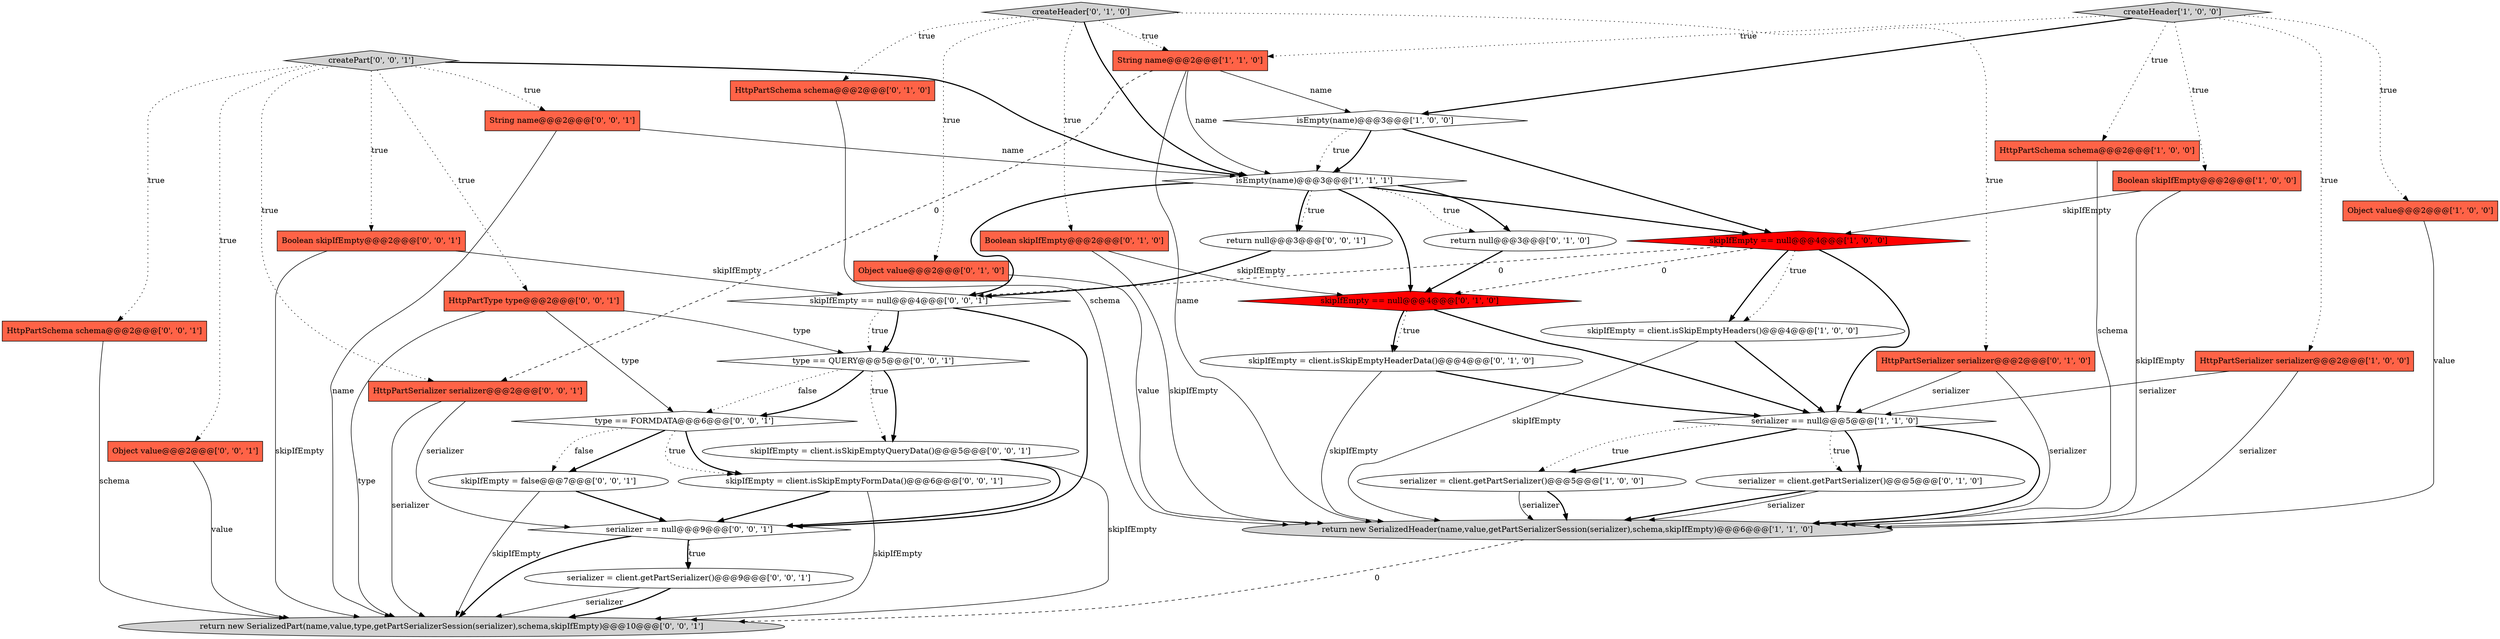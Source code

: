 digraph {
35 [style = filled, label = "createPart['0', '0', '1']", fillcolor = lightgray, shape = diamond image = "AAA0AAABBB3BBB"];
18 [style = filled, label = "Boolean skipIfEmpty@@@2@@@['0', '1', '0']", fillcolor = tomato, shape = box image = "AAA0AAABBB2BBB"];
8 [style = filled, label = "isEmpty(name)@@@3@@@['1', '0', '0']", fillcolor = white, shape = diamond image = "AAA0AAABBB1BBB"];
36 [style = filled, label = "skipIfEmpty = client.isSkipEmptyQueryData()@@@5@@@['0', '0', '1']", fillcolor = white, shape = ellipse image = "AAA0AAABBB3BBB"];
29 [style = filled, label = "HttpPartSchema schema@@@2@@@['0', '0', '1']", fillcolor = tomato, shape = box image = "AAA0AAABBB3BBB"];
10 [style = filled, label = "serializer == null@@@5@@@['1', '1', '0']", fillcolor = white, shape = diamond image = "AAA0AAABBB1BBB"];
26 [style = filled, label = "serializer == null@@@9@@@['0', '0', '1']", fillcolor = white, shape = diamond image = "AAA0AAABBB3BBB"];
11 [style = filled, label = "HttpPartSchema schema@@@2@@@['1', '0', '0']", fillcolor = tomato, shape = box image = "AAA0AAABBB1BBB"];
15 [style = filled, label = "HttpPartSchema schema@@@2@@@['0', '1', '0']", fillcolor = tomato, shape = box image = "AAA0AAABBB2BBB"];
34 [style = filled, label = "type == FORMDATA@@@6@@@['0', '0', '1']", fillcolor = white, shape = diamond image = "AAA0AAABBB3BBB"];
9 [style = filled, label = "isEmpty(name)@@@3@@@['1', '1', '1']", fillcolor = white, shape = diamond image = "AAA0AAABBB1BBB"];
27 [style = filled, label = "Object value@@@2@@@['0', '0', '1']", fillcolor = tomato, shape = box image = "AAA0AAABBB3BBB"];
7 [style = filled, label = "Boolean skipIfEmpty@@@2@@@['1', '0', '0']", fillcolor = tomato, shape = box image = "AAA0AAABBB1BBB"];
4 [style = filled, label = "createHeader['1', '0', '0']", fillcolor = lightgray, shape = diamond image = "AAA0AAABBB1BBB"];
3 [style = filled, label = "skipIfEmpty == null@@@4@@@['1', '0', '0']", fillcolor = red, shape = diamond image = "AAA1AAABBB1BBB"];
20 [style = filled, label = "return null@@@3@@@['0', '1', '0']", fillcolor = white, shape = ellipse image = "AAA0AAABBB2BBB"];
13 [style = filled, label = "createHeader['0', '1', '0']", fillcolor = lightgray, shape = diamond image = "AAA0AAABBB2BBB"];
25 [style = filled, label = "Boolean skipIfEmpty@@@2@@@['0', '0', '1']", fillcolor = tomato, shape = box image = "AAA0AAABBB3BBB"];
38 [style = filled, label = "return null@@@3@@@['0', '0', '1']", fillcolor = white, shape = ellipse image = "AAA0AAABBB3BBB"];
0 [style = filled, label = "skipIfEmpty = client.isSkipEmptyHeaders()@@@4@@@['1', '0', '0']", fillcolor = white, shape = ellipse image = "AAA0AAABBB1BBB"];
33 [style = filled, label = "skipIfEmpty == null@@@4@@@['0', '0', '1']", fillcolor = white, shape = diamond image = "AAA0AAABBB3BBB"];
24 [style = filled, label = "String name@@@2@@@['0', '0', '1']", fillcolor = tomato, shape = box image = "AAA0AAABBB3BBB"];
30 [style = filled, label = "skipIfEmpty = false@@@7@@@['0', '0', '1']", fillcolor = white, shape = ellipse image = "AAA0AAABBB3BBB"];
32 [style = filled, label = "HttpPartSerializer serializer@@@2@@@['0', '0', '1']", fillcolor = tomato, shape = box image = "AAA0AAABBB3BBB"];
31 [style = filled, label = "HttpPartType type@@@2@@@['0', '0', '1']", fillcolor = tomato, shape = box image = "AAA0AAABBB3BBB"];
12 [style = filled, label = "String name@@@2@@@['1', '1', '0']", fillcolor = tomato, shape = box image = "AAA0AAABBB1BBB"];
1 [style = filled, label = "HttpPartSerializer serializer@@@2@@@['1', '0', '0']", fillcolor = tomato, shape = box image = "AAA0AAABBB1BBB"];
23 [style = filled, label = "type == QUERY@@@5@@@['0', '0', '1']", fillcolor = white, shape = diamond image = "AAA0AAABBB3BBB"];
19 [style = filled, label = "skipIfEmpty == null@@@4@@@['0', '1', '0']", fillcolor = red, shape = diamond image = "AAA1AAABBB2BBB"];
6 [style = filled, label = "Object value@@@2@@@['1', '0', '0']", fillcolor = tomato, shape = box image = "AAA0AAABBB1BBB"];
16 [style = filled, label = "skipIfEmpty = client.isSkipEmptyHeaderData()@@@4@@@['0', '1', '0']", fillcolor = white, shape = ellipse image = "AAA0AAABBB2BBB"];
37 [style = filled, label = "return new SerializedPart(name,value,type,getPartSerializerSession(serializer),schema,skipIfEmpty)@@@10@@@['0', '0', '1']", fillcolor = lightgray, shape = ellipse image = "AAA0AAABBB3BBB"];
2 [style = filled, label = "serializer = client.getPartSerializer()@@@5@@@['1', '0', '0']", fillcolor = white, shape = ellipse image = "AAA0AAABBB1BBB"];
28 [style = filled, label = "serializer = client.getPartSerializer()@@@9@@@['0', '0', '1']", fillcolor = white, shape = ellipse image = "AAA0AAABBB3BBB"];
14 [style = filled, label = "Object value@@@2@@@['0', '1', '0']", fillcolor = tomato, shape = box image = "AAA0AAABBB2BBB"];
21 [style = filled, label = "HttpPartSerializer serializer@@@2@@@['0', '1', '0']", fillcolor = tomato, shape = box image = "AAA0AAABBB2BBB"];
5 [style = filled, label = "return new SerializedHeader(name,value,getPartSerializerSession(serializer),schema,skipIfEmpty)@@@6@@@['1', '1', '0']", fillcolor = lightgray, shape = ellipse image = "AAA0AAABBB1BBB"];
22 [style = filled, label = "skipIfEmpty = client.isSkipEmptyFormData()@@@6@@@['0', '0', '1']", fillcolor = white, shape = ellipse image = "AAA0AAABBB3BBB"];
17 [style = filled, label = "serializer = client.getPartSerializer()@@@5@@@['0', '1', '0']", fillcolor = white, shape = ellipse image = "AAA0AAABBB2BBB"];
24->9 [style = solid, label="name"];
4->1 [style = dotted, label="true"];
15->5 [style = solid, label="schema"];
4->7 [style = dotted, label="true"];
27->37 [style = solid, label="value"];
10->17 [style = bold, label=""];
7->5 [style = solid, label="skipIfEmpty"];
13->21 [style = dotted, label="true"];
2->5 [style = solid, label="serializer"];
26->28 [style = dotted, label="true"];
3->0 [style = dotted, label="true"];
28->37 [style = solid, label="serializer"];
4->8 [style = bold, label=""];
13->15 [style = dotted, label="true"];
23->36 [style = bold, label=""];
26->28 [style = bold, label=""];
9->38 [style = bold, label=""];
31->34 [style = solid, label="type"];
23->34 [style = dotted, label="false"];
0->5 [style = solid, label="skipIfEmpty"];
17->5 [style = bold, label=""];
28->37 [style = bold, label=""];
9->33 [style = bold, label=""];
3->33 [style = dashed, label="0"];
30->26 [style = bold, label=""];
29->37 [style = solid, label="schema"];
1->10 [style = solid, label="serializer"];
7->3 [style = solid, label="skipIfEmpty"];
12->9 [style = solid, label="name"];
9->38 [style = dotted, label="true"];
3->0 [style = bold, label=""];
33->23 [style = bold, label=""];
3->10 [style = bold, label=""];
34->22 [style = dotted, label="true"];
32->26 [style = solid, label="serializer"];
12->8 [style = solid, label="name"];
18->5 [style = solid, label="skipIfEmpty"];
26->37 [style = bold, label=""];
10->2 [style = bold, label=""];
20->19 [style = bold, label=""];
31->37 [style = solid, label="type"];
38->33 [style = bold, label=""];
5->37 [style = dashed, label="0"];
35->25 [style = dotted, label="true"];
35->29 [style = dotted, label="true"];
22->26 [style = bold, label=""];
13->18 [style = dotted, label="true"];
24->37 [style = solid, label="name"];
35->9 [style = bold, label=""];
12->32 [style = dashed, label="0"];
8->3 [style = bold, label=""];
4->11 [style = dotted, label="true"];
19->10 [style = bold, label=""];
9->20 [style = bold, label=""];
16->5 [style = solid, label="skipIfEmpty"];
1->5 [style = solid, label="serializer"];
35->31 [style = dotted, label="true"];
33->26 [style = bold, label=""];
19->16 [style = bold, label=""];
21->5 [style = solid, label="serializer"];
10->17 [style = dotted, label="true"];
25->37 [style = solid, label="skipIfEmpty"];
17->5 [style = solid, label="serializer"];
10->5 [style = bold, label=""];
10->2 [style = dotted, label="true"];
32->37 [style = solid, label="serializer"];
6->5 [style = solid, label="value"];
9->20 [style = dotted, label="true"];
9->19 [style = bold, label=""];
9->3 [style = bold, label=""];
23->36 [style = dotted, label="true"];
25->33 [style = solid, label="skipIfEmpty"];
18->19 [style = solid, label="skipIfEmpty"];
8->9 [style = dotted, label="true"];
13->9 [style = bold, label=""];
4->12 [style = dotted, label="true"];
13->14 [style = dotted, label="true"];
2->5 [style = bold, label=""];
4->6 [style = dotted, label="true"];
13->12 [style = dotted, label="true"];
35->24 [style = dotted, label="true"];
16->10 [style = bold, label=""];
31->23 [style = solid, label="type"];
36->26 [style = bold, label=""];
34->30 [style = bold, label=""];
36->37 [style = solid, label="skipIfEmpty"];
34->22 [style = bold, label=""];
3->19 [style = dashed, label="0"];
12->5 [style = solid, label="name"];
33->23 [style = dotted, label="true"];
35->27 [style = dotted, label="true"];
0->10 [style = bold, label=""];
22->37 [style = solid, label="skipIfEmpty"];
19->16 [style = dotted, label="true"];
11->5 [style = solid, label="schema"];
8->9 [style = bold, label=""];
23->34 [style = bold, label=""];
30->37 [style = solid, label="skipIfEmpty"];
14->5 [style = solid, label="value"];
21->10 [style = solid, label="serializer"];
34->30 [style = dotted, label="false"];
35->32 [style = dotted, label="true"];
}
